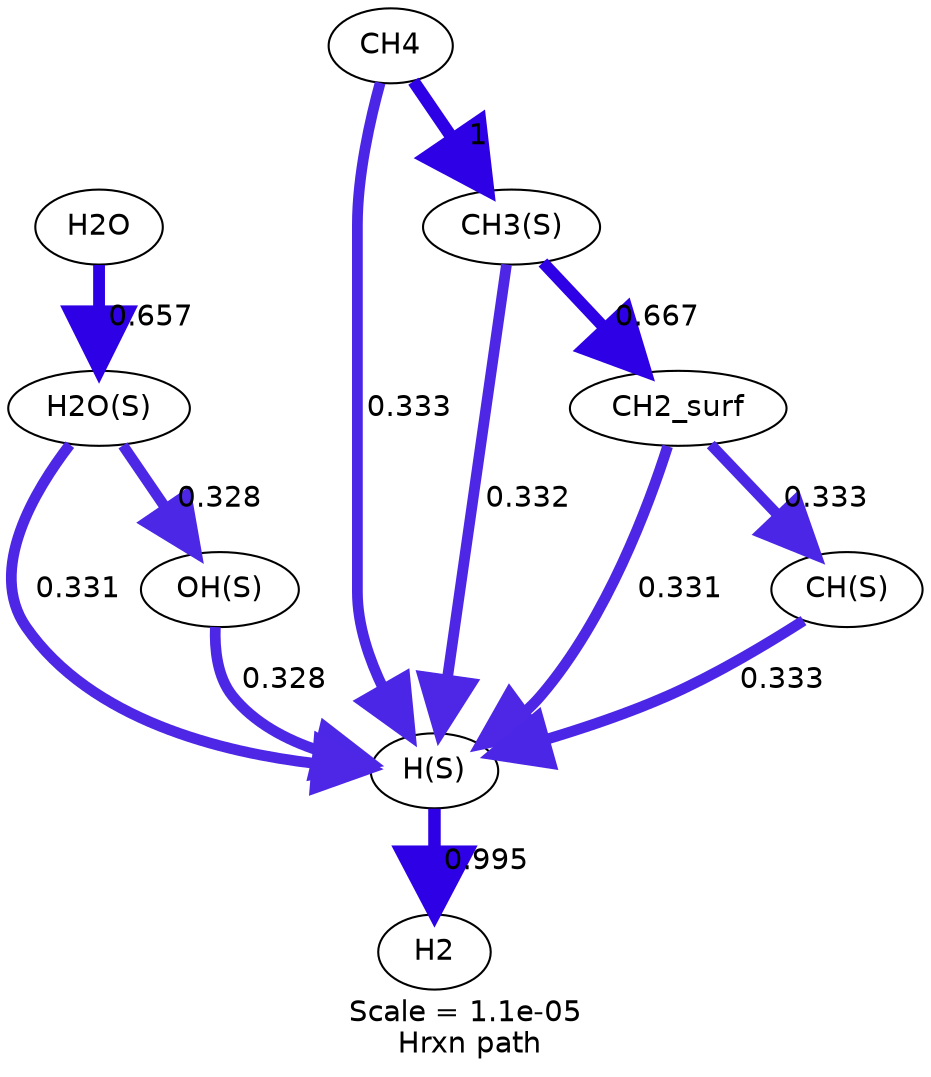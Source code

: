 digraph reaction_paths {
center=1;
s13 -> s7[fontname="Helvetica", style="setlinewidth(6)", arrowsize=3, color="0.7, 1.5, 0.9"
, label=" 0.995"];
s14 -> s13[fontname="Helvetica", style="setlinewidth(5.16)", arrowsize=2.58, color="0.7, 0.828, 0.9"
, label=" 0.328"];
s15 -> s13[fontname="Helvetica", style="setlinewidth(5.17)", arrowsize=2.58, color="0.7, 0.831, 0.9"
, label=" 0.331"];
s3 -> s13[fontname="Helvetica", style="setlinewidth(5.17)", arrowsize=2.59, color="0.7, 0.833, 0.9"
, label=" 0.333"];
s19 -> s13[fontname="Helvetica", style="setlinewidth(5.17)", arrowsize=2.58, color="0.7, 0.832, 0.9"
, label=" 0.332"];
s18 -> s13[fontname="Helvetica", style="setlinewidth(5.17)", arrowsize=2.58, color="0.7, 0.831, 0.9"
, label=" 0.331"];
s17 -> s13[fontname="Helvetica", style="setlinewidth(5.17)", arrowsize=2.59, color="0.7, 0.833, 0.9"
, label=" 0.333"];
s15 -> s14[fontname="Helvetica", style="setlinewidth(5.16)", arrowsize=2.58, color="0.7, 0.828, 0.9"
, label=" 0.328"];
s6 -> s15[fontname="Helvetica", style="setlinewidth(5.68)", arrowsize=2.84, color="0.7, 1.16, 0.9"
, label=" 0.657"];
s3 -> s19[fontname="Helvetica", style="setlinewidth(6)", arrowsize=3, color="0.7, 1.5, 0.9"
, label=" 1"];
s19 -> s18[fontname="Helvetica", style="setlinewidth(5.69)", arrowsize=2.85, color="0.7, 1.17, 0.9"
, label=" 0.667"];
s18 -> s17[fontname="Helvetica", style="setlinewidth(5.17)", arrowsize=2.59, color="0.7, 0.833, 0.9"
, label=" 0.333"];
s3 [ fontname="Helvetica", label="CH4"];
s6 [ fontname="Helvetica", label="H2O"];
s7 [ fontname="Helvetica", label="H2"];
s13 [ fontname="Helvetica", label="H(S)"];
s14 [ fontname="Helvetica", label="OH(S)"];
s15 [ fontname="Helvetica", label="H2O(S)"];
s17 [ fontname="Helvetica", label="CH(S)"];
s18 [ fontname="Helvetica", label="CH2_surf"];
s19 [ fontname="Helvetica", label="CH3(S)"];
 label = "Scale = 1.1e-05\l Hrxn path";
 fontname = "Helvetica";
}
